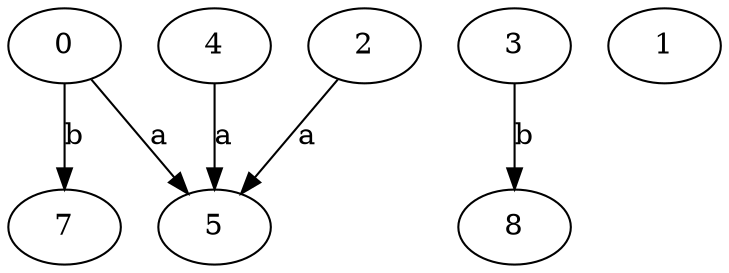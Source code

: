 strict digraph  {
0;
3;
4;
5;
1;
2;
7;
8;
0 -> 5  [label=a];
0 -> 7  [label=b];
3 -> 8  [label=b];
4 -> 5  [label=a];
2 -> 5  [label=a];
}

